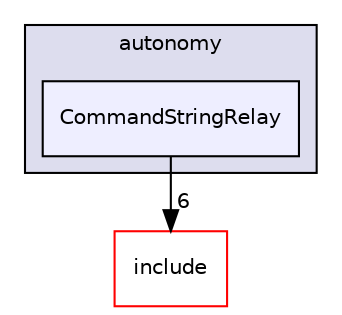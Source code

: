 digraph "/root/scrimmage/scrimmage/src/plugins/autonomy/CommandStringRelay" {
  compound=true
  node [ fontsize="10", fontname="Helvetica"];
  edge [ labelfontsize="10", labelfontname="Helvetica"];
  subgraph clusterdir_9a5cd39d655c6343ef9bc0ff48b9632e {
    graph [ bgcolor="#ddddee", pencolor="black", label="autonomy" fontname="Helvetica", fontsize="10", URL="dir_9a5cd39d655c6343ef9bc0ff48b9632e.html"]
  dir_6d2c1086b4857a3e58733df24e84938d [shape=box, label="CommandStringRelay", style="filled", fillcolor="#eeeeff", pencolor="black", URL="dir_6d2c1086b4857a3e58733df24e84938d.html"];
  }
  dir_d44c64559bbebec7f509842c48db8b23 [shape=box label="include" fillcolor="white" style="filled" color="red" URL="dir_d44c64559bbebec7f509842c48db8b23.html"];
  dir_6d2c1086b4857a3e58733df24e84938d->dir_d44c64559bbebec7f509842c48db8b23 [headlabel="6", labeldistance=1.5 headhref="dir_000169_000004.html"];
}
